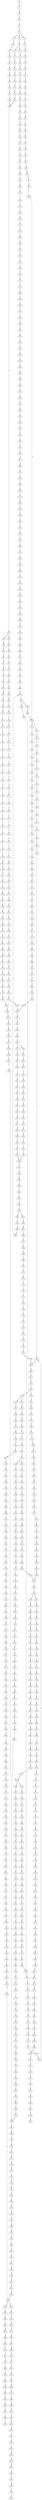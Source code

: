 strict digraph  {
	S0 -> S1 [ label = G ];
	S1 -> S2 [ label = A ];
	S2 -> S3 [ label = G ];
	S3 -> S4 [ label = T ];
	S4 -> S5 [ label = C ];
	S5 -> S6 [ label = C ];
	S5 -> S7 [ label = G ];
	S5 -> S8 [ label = T ];
	S6 -> S9 [ label = C ];
	S7 -> S10 [ label = A ];
	S8 -> S11 [ label = C ];
	S9 -> S12 [ label = T ];
	S9 -> S13 [ label = G ];
	S10 -> S14 [ label = A ];
	S11 -> S15 [ label = G ];
	S12 -> S16 [ label = C ];
	S13 -> S17 [ label = C ];
	S14 -> S18 [ label = C ];
	S15 -> S19 [ label = T ];
	S16 -> S20 [ label = C ];
	S17 -> S21 [ label = C ];
	S18 -> S22 [ label = C ];
	S19 -> S23 [ label = C ];
	S20 -> S24 [ label = G ];
	S21 -> S25 [ label = T ];
	S22 -> S26 [ label = T ];
	S23 -> S27 [ label = T ];
	S24 -> S28 [ label = G ];
	S25 -> S29 [ label = G ];
	S26 -> S30 [ label = G ];
	S27 -> S31 [ label = G ];
	S28 -> S32 [ label = T ];
	S29 -> S33 [ label = T ];
	S30 -> S34 [ label = T ];
	S31 -> S35 [ label = T ];
	S32 -> S36 [ label = C ];
	S33 -> S37 [ label = C ];
	S34 -> S38 [ label = C ];
	S35 -> S39 [ label = T ];
	S36 -> S40 [ label = T ];
	S37 -> S41 [ label = G ];
	S38 -> S42 [ label = G ];
	S39 -> S43 [ label = C ];
	S40 -> S44 [ label = G ];
	S41 -> S45 [ label = C ];
	S42 -> S46 [ label = C ];
	S43 -> S47 [ label = C ];
	S44 -> S48 [ label = G ];
	S45 -> S49 [ label = G ];
	S46 -> S49 [ label = G ];
	S47 -> S50 [ label = G ];
	S48 -> S51 [ label = A ];
	S49 -> S52 [ label = C ];
	S50 -> S53 [ label = T ];
	S51 -> S54 [ label = G ];
	S52 -> S55 [ label = G ];
	S52 -> S56 [ label = A ];
	S53 -> S57 [ label = G ];
	S54 -> S58 [ label = G ];
	S55 -> S59 [ label = A ];
	S56 -> S60 [ label = A ];
	S57 -> S61 [ label = G ];
	S58 -> S62 [ label = G ];
	S59 -> S63 [ label = G ];
	S60 -> S64 [ label = C ];
	S61 -> S65 [ label = C ];
	S62 -> S66 [ label = T ];
	S63 -> S67 [ label = C ];
	S64 -> S68 [ label = C ];
	S65 -> S69 [ label = C ];
	S66 -> S70 [ label = G ];
	S67 -> S71 [ label = A ];
	S68 -> S72 [ label = C ];
	S69 -> S73 [ label = C ];
	S70 -> S74 [ label = T ];
	S71 -> S75 [ label = G ];
	S72 -> S76 [ label = G ];
	S73 -> S77 [ label = G ];
	S74 -> S78 [ label = T ];
	S75 -> S79 [ label = T ];
	S76 -> S80 [ label = T ];
	S77 -> S81 [ label = T ];
	S78 -> S82 [ label = C ];
	S79 -> S83 [ label = G ];
	S80 -> S84 [ label = A ];
	S81 -> S85 [ label = C ];
	S82 -> S86 [ label = C ];
	S83 -> S87 [ label = C ];
	S84 -> S88 [ label = C ];
	S85 -> S89 [ label = C ];
	S86 -> S90 [ label = A ];
	S87 -> S91 [ label = A ];
	S88 -> S92 [ label = A ];
	S89 -> S93 [ label = A ];
	S90 -> S94 [ label = G ];
	S91 -> S95 [ label = A ];
	S92 -> S96 [ label = G ];
	S93 -> S97 [ label = G ];
	S94 -> S98 [ label = C ];
	S95 -> S99 [ label = C ];
	S96 -> S100 [ label = C ];
	S97 -> S101 [ label = T ];
	S98 -> S102 [ label = A ];
	S99 -> S103 [ label = A ];
	S100 -> S104 [ label = A ];
	S101 -> S105 [ label = A ];
	S102 -> S106 [ label = G ];
	S103 -> S107 [ label = G ];
	S104 -> S108 [ label = G ];
	S105 -> S109 [ label = G ];
	S106 -> S110 [ label = A ];
	S107 -> S111 [ label = C ];
	S108 -> S112 [ label = G ];
	S109 -> S113 [ label = G ];
	S109 -> S114 [ label = C ];
	S110 -> S115 [ label = T ];
	S111 -> S116 [ label = T ];
	S112 -> S117 [ label = T ];
	S113 -> S118 [ label = G ];
	S114 -> S119 [ label = T ];
	S115 -> S120 [ label = A ];
	S116 -> S121 [ label = A ];
	S117 -> S122 [ label = G ];
	S118 -> S123 [ label = T ];
	S119 -> S124 [ label = C ];
	S120 -> S125 [ label = A ];
	S121 -> S126 [ label = C ];
	S122 -> S127 [ label = C ];
	S123 -> S128 [ label = C ];
	S124 -> S129 [ label = C ];
	S125 -> S130 [ label = A ];
	S126 -> S131 [ label = G ];
	S127 -> S132 [ label = A ];
	S128 -> S133 [ label = A ];
	S129 -> S134 [ label = A ];
	S130 -> S135 [ label = A ];
	S131 -> S136 [ label = A ];
	S132 -> S137 [ label = C ];
	S133 -> S138 [ label = C ];
	S134 -> S139 [ label = C ];
	S135 -> S140 [ label = A ];
	S136 -> S141 [ label = G ];
	S137 -> S142 [ label = G ];
	S138 -> S143 [ label = T ];
	S139 -> S144 [ label = C ];
	S140 -> S145 [ label = C ];
	S141 -> S146 [ label = A ];
	S142 -> S147 [ label = C ];
	S143 -> S148 [ label = C ];
	S144 -> S149 [ label = G ];
	S145 -> S150 [ label = T ];
	S146 -> S151 [ label = A ];
	S147 -> S152 [ label = G ];
	S148 -> S153 [ label = G ];
	S149 -> S154 [ label = G ];
	S150 -> S155 [ label = T ];
	S151 -> S156 [ label = C ];
	S152 -> S157 [ label = G ];
	S153 -> S158 [ label = C ];
	S154 -> S159 [ label = A ];
	S155 -> S160 [ label = T ];
	S156 -> S161 [ label = T ];
	S157 -> S162 [ label = T ];
	S158 -> S163 [ label = T ];
	S159 -> S164 [ label = C ];
	S160 -> S165 [ label = G ];
	S161 -> S166 [ label = G ];
	S162 -> S167 [ label = G ];
	S163 -> S168 [ label = T ];
	S164 -> S169 [ label = G ];
	S165 -> S170 [ label = C ];
	S166 -> S171 [ label = G ];
	S167 -> S172 [ label = C ];
	S168 -> S173 [ label = C ];
	S169 -> S174 [ label = T ];
	S170 -> S175 [ label = C ];
	S171 -> S176 [ label = C ];
	S172 -> S177 [ label = C ];
	S173 -> S178 [ label = A ];
	S174 -> S179 [ label = C ];
	S175 -> S180 [ label = G ];
	S176 -> S181 [ label = G ];
	S177 -> S182 [ label = G ];
	S178 -> S183 [ label = T ];
	S179 -> S184 [ label = G ];
	S180 -> S185 [ label = T ];
	S181 -> S186 [ label = C ];
	S182 -> S187 [ label = C ];
	S183 -> S188 [ label = C ];
	S184 -> S189 [ label = T ];
	S185 -> S190 [ label = A ];
	S186 -> S191 [ label = A ];
	S187 -> S192 [ label = A ];
	S188 -> S193 [ label = C ];
	S189 -> S194 [ label = G ];
	S190 -> S195 [ label = G ];
	S191 -> S196 [ label = G ];
	S192 -> S197 [ label = A ];
	S193 -> S198 [ label = A ];
	S194 -> S199 [ label = A ];
	S195 -> S200 [ label = C ];
	S196 -> S201 [ label = C ];
	S197 -> S202 [ label = C ];
	S198 -> S203 [ label = G ];
	S199 -> S204 [ label = C ];
	S200 -> S205 [ label = C ];
	S201 -> S206 [ label = G ];
	S202 -> S207 [ label = C ];
	S203 -> S208 [ label = A ];
	S204 -> S209 [ label = C ];
	S205 -> S210 [ label = G ];
	S206 -> S211 [ label = G ];
	S207 -> S212 [ label = A ];
	S208 -> S213 [ label = A ];
	S209 -> S214 [ label = G ];
	S210 -> S215 [ label = G ];
	S211 -> S216 [ label = G ];
	S212 -> S217 [ label = G ];
	S213 -> S218 [ label = C ];
	S214 -> S219 [ label = G ];
	S215 -> S220 [ label = T ];
	S216 -> S221 [ label = T ];
	S217 -> S222 [ label = T ];
	S218 -> S223 [ label = C ];
	S219 -> S224 [ label = T ];
	S220 -> S225 [ label = G ];
	S221 -> S226 [ label = G ];
	S222 -> S227 [ label = C ];
	S223 -> S228 [ label = A ];
	S223 -> S229 [ label = G ];
	S224 -> S230 [ label = C ];
	S225 -> S231 [ label = A ];
	S226 -> S232 [ label = C ];
	S227 -> S233 [ label = G ];
	S228 -> S234 [ label = G ];
	S228 -> S235 [ label = C ];
	S229 -> S236 [ label = G ];
	S230 -> S237 [ label = G ];
	S231 -> S238 [ label = C ];
	S232 -> S239 [ label = C ];
	S233 -> S240 [ label = C ];
	S234 -> S241 [ label = A ];
	S235 -> S242 [ label = C ];
	S236 -> S243 [ label = A ];
	S237 -> S244 [ label = C ];
	S238 -> S245 [ label = G ];
	S239 -> S246 [ label = G ];
	S240 -> S247 [ label = G ];
	S241 -> S248 [ label = C ];
	S242 -> S249 [ label = A ];
	S243 -> S250 [ label = C ];
	S244 -> S251 [ label = G ];
	S245 -> S252 [ label = T ];
	S246 -> S253 [ label = C ];
	S247 -> S254 [ label = C ];
	S248 -> S255 [ label = T ];
	S249 -> S256 [ label = C ];
	S250 -> S257 [ label = G ];
	S251 -> S258 [ label = T ];
	S252 -> S259 [ label = G ];
	S253 -> S260 [ label = C ];
	S254 -> S261 [ label = A ];
	S255 -> S262 [ label = C ];
	S256 -> S263 [ label = C ];
	S257 -> S264 [ label = C ];
	S258 -> S265 [ label = A ];
	S259 -> S266 [ label = G ];
	S260 -> S267 [ label = G ];
	S261 -> S268 [ label = G ];
	S262 -> S269 [ label = C ];
	S263 -> S270 [ label = C ];
	S264 -> S271 [ label = C ];
	S265 -> S272 [ label = G ];
	S266 -> S273 [ label = G ];
	S267 -> S274 [ label = G ];
	S268 -> S275 [ label = C ];
	S269 -> S276 [ label = C ];
	S270 -> S277 [ label = C ];
	S271 -> S278 [ label = C ];
	S272 -> S279 [ label = C ];
	S273 -> S280 [ label = T ];
	S274 -> S281 [ label = T ];
	S275 -> S282 [ label = C ];
	S276 -> S283 [ label = A ];
	S277 -> S284 [ label = T ];
	S278 -> S285 [ label = A ];
	S279 -> S286 [ label = C ];
	S280 -> S287 [ label = A ];
	S281 -> S288 [ label = G ];
	S282 -> S289 [ label = G ];
	S283 -> S290 [ label = T ];
	S284 -> S291 [ label = T ];
	S285 -> S292 [ label = T ];
	S286 -> S293 [ label = G ];
	S287 -> S294 [ label = C ];
	S288 -> S295 [ label = G ];
	S289 -> S296 [ label = G ];
	S290 -> S297 [ label = C ];
	S291 -> S298 [ label = C ];
	S292 -> S299 [ label = C ];
	S293 -> S300 [ label = C ];
	S294 -> S301 [ label = T ];
	S295 -> S302 [ label = T ];
	S296 -> S303 [ label = T ];
	S297 -> S304 [ label = T ];
	S298 -> S305 [ label = C ];
	S298 -> S306 [ label = G ];
	S299 -> S307 [ label = G ];
	S300 -> S308 [ label = T ];
	S301 -> S309 [ label = A ];
	S302 -> S310 [ label = G ];
	S303 -> S311 [ label = G ];
	S304 -> S312 [ label = G ];
	S305 -> S313 [ label = T ];
	S306 -> S314 [ label = A ];
	S307 -> S315 [ label = T ];
	S308 -> S316 [ label = G ];
	S309 -> S317 [ label = T ];
	S310 -> S318 [ label = G ];
	S311 -> S319 [ label = G ];
	S312 -> S320 [ label = C ];
	S313 -> S321 [ label = G ];
	S314 -> S322 [ label = T ];
	S315 -> S323 [ label = C ];
	S316 -> S324 [ label = G ];
	S317 -> S325 [ label = T ];
	S318 -> S326 [ label = A ];
	S319 -> S327 [ label = A ];
	S320 -> S328 [ label = C ];
	S321 -> S329 [ label = T ];
	S322 -> S330 [ label = C ];
	S323 -> S331 [ label = C ];
	S324 -> S332 [ label = A ];
	S325 -> S333 [ label = G ];
	S326 -> S334 [ label = A ];
	S327 -> S335 [ label = A ];
	S328 -> S336 [ label = A ];
	S329 -> S337 [ label = C ];
	S330 -> S338 [ label = G ];
	S331 -> S339 [ label = T ];
	S332 -> S340 [ label = A ];
	S333 -> S341 [ label = G ];
	S334 -> S342 [ label = C ];
	S335 -> S343 [ label = G ];
	S336 -> S344 [ label = G ];
	S337 -> S345 [ label = C ];
	S338 -> S346 [ label = T ];
	S339 -> S347 [ label = C ];
	S340 -> S348 [ label = G ];
	S341 -> S349 [ label = A ];
	S342 -> S350 [ label = C ];
	S343 -> S351 [ label = A ];
	S344 -> S352 [ label = T ];
	S345 -> S353 [ label = T ];
	S346 -> S354 [ label = T ];
	S347 -> S355 [ label = T ];
	S348 -> S356 [ label = A ];
	S349 -> S357 [ label = A ];
	S350 -> S358 [ label = T ];
	S351 -> S359 [ label = A ];
	S352 -> S360 [ label = C ];
	S353 -> S361 [ label = T ];
	S354 -> S362 [ label = T ];
	S355 -> S363 [ label = T ];
	S356 -> S364 [ label = A ];
	S357 -> S365 [ label = C ];
	S358 -> S366 [ label = C ];
	S359 -> S367 [ label = C ];
	S360 -> S368 [ label = G ];
	S361 -> S369 [ label = G ];
	S362 -> S370 [ label = G ];
	S363 -> S371 [ label = C ];
	S364 -> S367 [ label = C ];
	S365 -> S372 [ label = G ];
	S366 -> S373 [ label = G ];
	S367 -> S374 [ label = G ];
	S368 -> S375 [ label = T ];
	S369 -> S376 [ label = T ];
	S370 -> S377 [ label = T ];
	S371 -> S378 [ label = T ];
	S372 -> S379 [ label = G ];
	S373 -> S380 [ label = G ];
	S374 -> S381 [ label = G ];
	S375 -> S382 [ label = A ];
	S376 -> S383 [ label = A ];
	S377 -> S384 [ label = A ];
	S378 -> S385 [ label = C ];
	S379 -> S386 [ label = T ];
	S380 -> S387 [ label = C ];
	S381 -> S388 [ label = C ];
	S382 -> S389 [ label = A ];
	S383 -> S390 [ label = G ];
	S384 -> S391 [ label = G ];
	S385 -> S392 [ label = G ];
	S386 -> S393 [ label = A ];
	S387 -> S394 [ label = A ];
	S388 -> S395 [ label = A ];
	S389 -> S396 [ label = G ];
	S390 -> S397 [ label = G ];
	S391 -> S398 [ label = G ];
	S392 -> S399 [ label = G ];
	S393 -> S400 [ label = C ];
	S394 -> S401 [ label = C ];
	S395 -> S402 [ label = C ];
	S396 -> S403 [ label = A ];
	S397 -> S404 [ label = A ];
	S398 -> S405 [ label = A ];
	S399 -> S406 [ label = A ];
	S400 -> S407 [ label = G ];
	S401 -> S408 [ label = G ];
	S402 -> S409 [ label = C ];
	S402 -> S410 [ label = T ];
	S403 -> S411 [ label = C ];
	S404 -> S412 [ label = G ];
	S405 -> S413 [ label = A ];
	S406 -> S414 [ label = G ];
	S407 -> S415 [ label = A ];
	S408 -> S416 [ label = C ];
	S409 -> S417 [ label = G ];
	S410 -> S418 [ label = G ];
	S411 -> S419 [ label = G ];
	S412 -> S420 [ label = A ];
	S413 -> S421 [ label = A ];
	S414 -> S422 [ label = A ];
	S415 -> S423 [ label = A ];
	S416 -> S424 [ label = G ];
	S417 -> S425 [ label = G ];
	S418 -> S426 [ label = G ];
	S419 -> S427 [ label = G ];
	S420 -> S428 [ label = G ];
	S421 -> S429 [ label = G ];
	S422 -> S430 [ label = G ];
	S423 -> S431 [ label = G ];
	S424 -> S432 [ label = C ];
	S425 -> S433 [ label = G ];
	S426 -> S434 [ label = G ];
	S427 -> S435 [ label = C ];
	S428 -> S436 [ label = G ];
	S429 -> S437 [ label = G ];
	S430 -> S438 [ label = G ];
	S431 -> S439 [ label = A ];
	S432 -> S440 [ label = G ];
	S433 -> S441 [ label = A ];
	S434 -> S442 [ label = A ];
	S435 -> S443 [ label = T ];
	S436 -> S444 [ label = T ];
	S437 -> S445 [ label = T ];
	S438 -> S446 [ label = T ];
	S439 -> S447 [ label = A ];
	S440 -> S448 [ label = C ];
	S440 -> S449 [ label = G ];
	S441 -> S450 [ label = A ];
	S442 -> S451 [ label = A ];
	S443 -> S452 [ label = C ];
	S444 -> S453 [ label = C ];
	S445 -> S454 [ label = C ];
	S446 -> S453 [ label = C ];
	S447 -> S455 [ label = G ];
	S448 -> S456 [ label = G ];
	S449 -> S457 [ label = C ];
	S450 -> S458 [ label = T ];
	S451 -> S459 [ label = C ];
	S452 -> S460 [ label = T ];
	S453 -> S461 [ label = C ];
	S454 -> S462 [ label = C ];
	S455 -> S463 [ label = T ];
	S456 -> S464 [ label = T ];
	S457 -> S465 [ label = T ];
	S458 -> S466 [ label = T ];
	S459 -> S467 [ label = T ];
	S460 -> S468 [ label = C ];
	S461 -> S469 [ label = C ];
	S462 -> S470 [ label = C ];
	S463 -> S471 [ label = G ];
	S464 -> S472 [ label = C ];
	S465 -> S473 [ label = G ];
	S466 -> S474 [ label = G ];
	S467 -> S475 [ label = G ];
	S468 -> S476 [ label = G ];
	S469 -> S477 [ label = A ];
	S469 -> S478 [ label = G ];
	S470 -> S479 [ label = G ];
	S471 -> S480 [ label = T ];
	S472 -> S481 [ label = G ];
	S473 -> S482 [ label = G ];
	S474 -> S483 [ label = A ];
	S475 -> S484 [ label = G ];
	S476 -> S485 [ label = A ];
	S477 -> S486 [ label = G ];
	S478 -> S487 [ label = G ];
	S479 -> S488 [ label = A ];
	S480 -> S489 [ label = C ];
	S481 -> S490 [ label = A ];
	S482 -> S491 [ label = A ];
	S483 -> S492 [ label = A ];
	S484 -> S493 [ label = A ];
	S485 -> S494 [ label = A ];
	S486 -> S495 [ label = A ];
	S487 -> S496 [ label = A ];
	S488 -> S497 [ label = A ];
	S489 -> S498 [ label = C ];
	S490 -> S499 [ label = C ];
	S491 -> S500 [ label = A ];
	S492 -> S501 [ label = C ];
	S493 -> S502 [ label = C ];
	S494 -> S503 [ label = G ];
	S495 -> S504 [ label = G ];
	S496 -> S505 [ label = G ];
	S497 -> S506 [ label = G ];
	S498 -> S507 [ label = T ];
	S499 -> S508 [ label = G ];
	S500 -> S509 [ label = T ];
	S501 -> S510 [ label = C ];
	S502 -> S511 [ label = C ];
	S503 -> S512 [ label = T ];
	S504 -> S513 [ label = C ];
	S505 -> S514 [ label = G ];
	S506 -> S515 [ label = T ];
	S507 -> S516 [ label = G ];
	S508 -> S517 [ label = C ];
	S509 -> S518 [ label = G ];
	S510 -> S519 [ label = C ];
	S511 -> S520 [ label = C ];
	S512 -> S521 [ label = C ];
	S513 -> S522 [ label = C ];
	S514 -> S523 [ label = C ];
	S515 -> S524 [ label = C ];
	S516 -> S525 [ label = G ];
	S517 -> S526 [ label = G ];
	S518 -> S527 [ label = G ];
	S519 -> S528 [ label = G ];
	S520 -> S529 [ label = G ];
	S521 -> S530 [ label = G ];
	S522 -> S531 [ label = A ];
	S523 -> S532 [ label = G ];
	S524 -> S533 [ label = G ];
	S525 -> S534 [ label = C ];
	S526 -> S535 [ label = C ];
	S527 -> S536 [ label = G ];
	S528 -> S537 [ label = T ];
	S529 -> S538 [ label = T ];
	S530 -> S539 [ label = C ];
	S531 -> S540 [ label = C ];
	S532 -> S541 [ label = T ];
	S533 -> S542 [ label = A ];
	S534 -> S543 [ label = C ];
	S535 -> S544 [ label = C ];
	S536 -> S545 [ label = G ];
	S537 -> S546 [ label = C ];
	S538 -> S547 [ label = C ];
	S539 -> S548 [ label = G ];
	S540 -> S549 [ label = G ];
	S541 -> S550 [ label = G ];
	S542 -> S551 [ label = G ];
	S543 -> S552 [ label = T ];
	S544 -> S553 [ label = T ];
	S545 -> S554 [ label = T ];
	S546 -> S555 [ label = T ];
	S547 -> S556 [ label = T ];
	S548 -> S557 [ label = G ];
	S549 -> S558 [ label = G ];
	S550 -> S559 [ label = G ];
	S551 -> S560 [ label = G ];
	S552 -> S561 [ label = G ];
	S553 -> S562 [ label = C ];
	S554 -> S563 [ label = C ];
	S555 -> S564 [ label = C ];
	S556 -> S564 [ label = C ];
	S557 -> S565 [ label = C ];
	S558 -> S566 [ label = T ];
	S559 -> S567 [ label = T ];
	S560 -> S568 [ label = T ];
	S561 -> S569 [ label = G ];
	S562 -> S570 [ label = G ];
	S563 -> S571 [ label = C ];
	S564 -> S572 [ label = G ];
	S565 -> S573 [ label = T ];
	S566 -> S574 [ label = T ];
	S567 -> S575 [ label = A ];
	S568 -> S576 [ label = A ];
	S569 -> S577 [ label = G ];
	S570 -> S578 [ label = G ];
	S571 -> S579 [ label = G ];
	S572 -> S580 [ label = G ];
	S573 -> S581 [ label = A ];
	S574 -> S582 [ label = A ];
	S575 -> S583 [ label = T ];
	S576 -> S584 [ label = T ];
	S577 -> S585 [ label = T ];
	S578 -> S586 [ label = G ];
	S579 -> S587 [ label = C ];
	S580 -> S588 [ label = C ];
	S581 -> S589 [ label = T ];
	S582 -> S590 [ label = C ];
	S583 -> S591 [ label = G ];
	S584 -> S592 [ label = A ];
	S585 -> S593 [ label = C ];
	S586 -> S594 [ label = C ];
	S587 -> S595 [ label = C ];
	S588 -> S596 [ label = A ];
	S589 -> S597 [ label = A ];
	S590 -> S598 [ label = T ];
	S591 -> S599 [ label = A ];
	S592 -> S600 [ label = A ];
	S593 -> S601 [ label = C ];
	S594 -> S602 [ label = T ];
	S595 -> S603 [ label = G ];
	S596 -> S604 [ label = C ];
	S597 -> S605 [ label = G ];
	S598 -> S606 [ label = G ];
	S599 -> S607 [ label = G ];
	S600 -> S608 [ label = G ];
	S601 -> S609 [ label = C ];
	S602 -> S610 [ label = C ];
	S603 -> S611 [ label = G ];
	S604 -> S612 [ label = C ];
	S605 -> S613 [ label = T ];
	S606 -> S614 [ label = C ];
	S607 -> S615 [ label = C ];
	S608 -> S616 [ label = T ];
	S609 -> S617 [ label = G ];
	S610 -> S618 [ label = A ];
	S611 -> S619 [ label = A ];
	S612 -> S620 [ label = G ];
	S613 -> S621 [ label = A ];
	S614 -> S622 [ label = A ];
	S615 -> S623 [ label = G ];
	S616 -> S624 [ label = C ];
	S617 -> S625 [ label = A ];
	S618 -> S626 [ label = C ];
	S619 -> S627 [ label = A ];
	S620 -> S628 [ label = A ];
	S621 -> S629 [ label = G ];
	S622 -> S630 [ label = G ];
	S623 -> S631 [ label = G ];
	S624 -> S632 [ label = G ];
	S625 -> S633 [ label = G ];
	S626 -> S634 [ label = G ];
	S627 -> S635 [ label = C ];
	S628 -> S636 [ label = G ];
	S628 -> S637 [ label = A ];
	S629 -> S638 [ label = C ];
	S630 -> S639 [ label = A ];
	S631 -> S640 [ label = T ];
	S632 -> S641 [ label = T ];
	S633 -> S642 [ label = T ];
	S634 -> S643 [ label = T ];
	S635 -> S644 [ label = T ];
	S636 -> S645 [ label = T ];
	S637 -> S646 [ label = T ];
	S638 -> S647 [ label = C ];
	S639 -> S648 [ label = C ];
	S640 -> S649 [ label = C ];
	S641 -> S650 [ label = G ];
	S642 -> S651 [ label = C ];
	S643 -> S652 [ label = C ];
	S644 -> S653 [ label = G ];
	S645 -> S654 [ label = C ];
	S646 -> S655 [ label = G ];
	S647 -> S656 [ label = G ];
	S648 -> S657 [ label = G ];
	S649 -> S658 [ label = G ];
	S650 -> S659 [ label = G ];
	S651 -> S660 [ label = C ];
	S652 -> S661 [ label = C ];
	S653 -> S662 [ label = C ];
	S654 -> S663 [ label = C ];
	S655 -> S664 [ label = T ];
	S656 -> S665 [ label = A ];
	S657 -> S666 [ label = G ];
	S658 -> S667 [ label = C ];
	S659 -> S668 [ label = T ];
	S660 -> S669 [ label = A ];
	S661 -> S670 [ label = A ];
	S662 -> S671 [ label = A ];
	S663 -> S669 [ label = A ];
	S664 -> S672 [ label = A ];
	S665 -> S673 [ label = A ];
	S666 -> S674 [ label = A ];
	S667 -> S675 [ label = A ];
	S668 -> S676 [ label = A ];
	S669 -> S677 [ label = G ];
	S670 -> S678 [ label = G ];
	S671 -> S679 [ label = A ];
	S672 -> S680 [ label = G ];
	S673 -> S681 [ label = A ];
	S674 -> S682 [ label = C ];
	S675 -> S683 [ label = C ];
	S676 -> S684 [ label = C ];
	S677 -> S685 [ label = T ];
	S677 -> S686 [ label = C ];
	S678 -> S687 [ label = C ];
	S679 -> S688 [ label = C ];
	S680 -> S689 [ label = T ];
	S681 -> S690 [ label = C ];
	S682 -> S691 [ label = A ];
	S683 -> S692 [ label = G ];
	S684 -> S693 [ label = C ];
	S685 -> S694 [ label = A ];
	S686 -> S695 [ label = T ];
	S687 -> S696 [ label = T ];
	S688 -> S697 [ label = C ];
	S689 -> S698 [ label = T ];
	S690 -> S699 [ label = C ];
	S691 -> S700 [ label = C ];
	S692 -> S701 [ label = C ];
	S693 -> S702 [ label = G ];
	S694 -> S109 [ label = G ];
	S695 -> S703 [ label = T ];
	S696 -> S703 [ label = T ];
	S697 -> S704 [ label = A ];
	S698 -> S705 [ label = T ];
	S699 -> S706 [ label = C ];
	S700 -> S707 [ label = A ];
	S701 -> S708 [ label = G ];
	S702 -> S709 [ label = G ];
	S703 -> S710 [ label = C ];
	S704 -> S711 [ label = G ];
	S705 -> S712 [ label = C ];
	S706 -> S713 [ label = C ];
	S707 -> S714 [ label = C ];
	S708 -> S715 [ label = C ];
	S709 -> S716 [ label = T ];
	S710 -> S717 [ label = A ];
	S711 -> S718 [ label = A ];
	S712 -> S719 [ label = A ];
	S713 -> S720 [ label = G ];
	S714 -> S721 [ label = C ];
	S715 -> S440 [ label = G ];
	S716 -> S722 [ label = G ];
	S717 -> S723 [ label = C ];
	S718 -> S724 [ label = A ];
	S719 -> S725 [ label = C ];
	S720 -> S726 [ label = A ];
	S721 -> S727 [ label = T ];
	S722 -> S728 [ label = G ];
	S723 -> S729 [ label = G ];
	S724 -> S730 [ label = C ];
	S725 -> S731 [ label = T ];
	S726 -> S732 [ label = C ];
	S727 -> S733 [ label = C ];
	S728 -> S734 [ label = T ];
	S729 -> S735 [ label = C ];
	S730 -> S736 [ label = A ];
	S731 -> S737 [ label = C ];
	S732 -> S738 [ label = T ];
	S733 -> S739 [ label = T ];
	S734 -> S740 [ label = T ];
	S735 -> S741 [ label = C ];
	S736 -> S742 [ label = G ];
	S737 -> S743 [ label = C ];
	S738 -> S744 [ label = A ];
	S739 -> S745 [ label = A ];
	S740 -> S746 [ label = A ];
	S741 -> S747 [ label = C ];
	S742 -> S748 [ label = C ];
	S743 -> S749 [ label = T ];
	S744 -> S750 [ label = G ];
	S745 -> S751 [ label = G ];
	S746 -> S752 [ label = G ];
	S747 -> S753 [ label = T ];
	S748 -> S754 [ label = C ];
	S749 -> S755 [ label = T ];
	S750 -> S756 [ label = A ];
	S751 -> S757 [ label = A ];
	S752 -> S758 [ label = A ];
	S753 -> S759 [ label = T ];
	S754 -> S760 [ label = G ];
	S755 -> S761 [ label = T ];
	S756 -> S762 [ label = A ];
	S757 -> S763 [ label = A ];
	S758 -> S764 [ label = A ];
	S759 -> S765 [ label = C ];
	S760 -> S766 [ label = T ];
	S761 -> S767 [ label = C ];
	S762 -> S768 [ label = T ];
	S763 -> S769 [ label = C ];
	S764 -> S770 [ label = G ];
	S765 -> S771 [ label = A ];
	S766 -> S772 [ label = C ];
	S767 -> S773 [ label = A ];
	S768 -> S774 [ label = C ];
	S769 -> S775 [ label = G ];
	S770 -> S776 [ label = G ];
	S771 -> S777 [ label = T ];
	S772 -> S778 [ label = C ];
	S773 -> S779 [ label = T ];
	S774 -> S780 [ label = G ];
	S775 -> S781 [ label = A ];
	S776 -> S782 [ label = G ];
	S777 -> S783 [ label = C ];
	S778 -> S784 [ label = T ];
	S779 -> S785 [ label = C ];
	S780 -> S786 [ label = G ];
	S781 -> S787 [ label = G ];
	S782 -> S788 [ label = G ];
	S783 -> S789 [ label = C ];
	S784 -> S790 [ label = C ];
	S785 -> S791 [ label = C ];
	S786 -> S792 [ label = G ];
	S787 -> S793 [ label = G ];
	S788 -> S794 [ label = G ];
	S789 -> S198 [ label = A ];
	S790 -> S795 [ label = T ];
	S791 -> S796 [ label = A ];
	S792 -> S797 [ label = T ];
	S793 -> S798 [ label = T ];
	S794 -> S799 [ label = T ];
	S795 -> S800 [ label = G ];
	S796 -> S203 [ label = G ];
	S797 -> S801 [ label = A ];
	S798 -> S802 [ label = G ];
	S799 -> S803 [ label = C ];
	S800 -> S804 [ label = T ];
	S801 -> S805 [ label = T ];
	S802 -> S806 [ label = T ];
	S803 -> S807 [ label = C ];
	S804 -> S808 [ label = C ];
	S805 -> S809 [ label = C ];
	S806 -> S810 [ label = C ];
	S807 -> S811 [ label = G ];
	S808 -> S812 [ label = G ];
	S809 -> S813 [ label = C ];
	S810 -> S814 [ label = C ];
	S811 -> S815 [ label = T ];
	S812 -> S816 [ label = T ];
	S813 -> S817 [ label = C ];
	S814 -> S818 [ label = C ];
	S815 -> S819 [ label = C ];
	S816 -> S820 [ label = G ];
	S817 -> S821 [ label = G ];
	S818 -> S822 [ label = T ];
	S819 -> S823 [ label = G ];
	S820 -> S824 [ label = G ];
	S821 -> S825 [ label = A ];
	S822 -> S826 [ label = G ];
	S823 -> S827 [ label = G ];
	S824 -> S828 [ label = T ];
	S825 -> S829 [ label = A ];
	S826 -> S830 [ label = T ];
	S827 -> S831 [ label = A ];
	S828 -> S676 [ label = A ];
	S829 -> S832 [ label = A ];
	S830 -> S833 [ label = C ];
	S831 -> S834 [ label = A ];
	S832 -> S835 [ label = G ];
	S833 -> S836 [ label = C ];
	S834 -> S837 [ label = C ];
	S835 -> S838 [ label = T ];
	S836 -> S839 [ label = T ];
	S837 -> S840 [ label = A ];
	S837 -> S841 [ label = T ];
	S838 -> S842 [ label = G ];
	S839 -> S843 [ label = A ];
	S840 -> S844 [ label = G ];
	S841 -> S845 [ label = A ];
	S842 -> S846 [ label = T ];
	S843 -> S847 [ label = C ];
	S844 -> S848 [ label = G ];
	S845 -> S849 [ label = C ];
	S846 -> S850 [ label = C ];
	S847 -> S851 [ label = T ];
	S848 -> S852 [ label = A ];
	S849 -> S853 [ label = A ];
	S850 -> S854 [ label = G ];
	S851 -> S855 [ label = A ];
	S852 -> S856 [ label = A ];
	S853 -> S857 [ label = A ];
	S854 -> S858 [ label = T ];
	S855 -> S859 [ label = C ];
	S856 -> S860 [ label = T ];
	S857 -> S861 [ label = C ];
	S858 -> S862 [ label = C ];
	S859 -> S863 [ label = C ];
	S860 -> S864 [ label = A ];
	S861 -> S865 [ label = G ];
	S862 -> S866 [ label = G ];
	S863 -> S867 [ label = A ];
	S864 -> S868 [ label = G ];
	S865 -> S869 [ label = A ];
	S866 -> S870 [ label = G ];
	S867 -> S871 [ label = G ];
	S868 -> S872 [ label = T ];
	S869 -> S873 [ label = A ];
	S870 -> S874 [ label = A ];
	S871 -> S875 [ label = G ];
	S872 -> S876 [ label = C ];
	S873 -> S877 [ label = A ];
	S874 -> S878 [ label = A ];
	S875 -> S879 [ label = A ];
	S876 -> S880 [ label = T ];
	S877 -> S881 [ label = A ];
	S878 -> S837 [ label = C ];
	S879 -> S882 [ label = G ];
	S880 -> S883 [ label = C ];
	S881 -> S884 [ label = C ];
	S882 -> S885 [ label = A ];
	S883 -> S886 [ label = T ];
	S884 -> S887 [ label = A ];
	S885 -> S888 [ label = G ];
	S886 -> S889 [ label = C ];
	S887 -> S890 [ label = G ];
	S888 -> S891 [ label = T ];
	S889 -> S892 [ label = T ];
	S890 -> S893 [ label = A ];
	S891 -> S894 [ label = C ];
	S892 -> S895 [ label = G ];
	S893 -> S896 [ label = A ];
	S894 -> S897 [ label = A ];
	S895 -> S898 [ label = A ];
	S896 -> S899 [ label = G ];
	S897 -> S900 [ label = G ];
	S898 -> S901 [ label = G ];
	S899 -> S902 [ label = G ];
	S900 -> S903 [ label = G ];
	S901 -> S904 [ label = T ];
	S902 -> S905 [ label = G ];
	S903 -> S906 [ label = A ];
	S904 -> S907 [ label = A ];
	S905 -> S908 [ label = G ];
	S906 -> S909 [ label = C ];
	S908 -> S910 [ label = T ];
	S909 -> S911 [ label = C ];
	S910 -> S912 [ label = C ];
	S911 -> S913 [ label = A ];
	S912 -> S914 [ label = T ];
	S913 -> S915 [ label = G ];
	S914 -> S916 [ label = C ];
	S915 -> S917 [ label = T ];
	S916 -> S918 [ label = T ];
	S917 -> S919 [ label = C ];
	S918 -> S920 [ label = C ];
	S919 -> S921 [ label = T ];
	S920 -> S922 [ label = G ];
	S921 -> S923 [ label = C ];
	S922 -> S924 [ label = T ];
	S923 -> S925 [ label = T ];
	S924 -> S926 [ label = G ];
	S925 -> S927 [ label = G ];
	S926 -> S928 [ label = G ];
	S927 -> S929 [ label = T ];
	S928 -> S930 [ label = T ];
	S929 -> S931 [ label = A ];
	S930 -> S932 [ label = A ];
}
